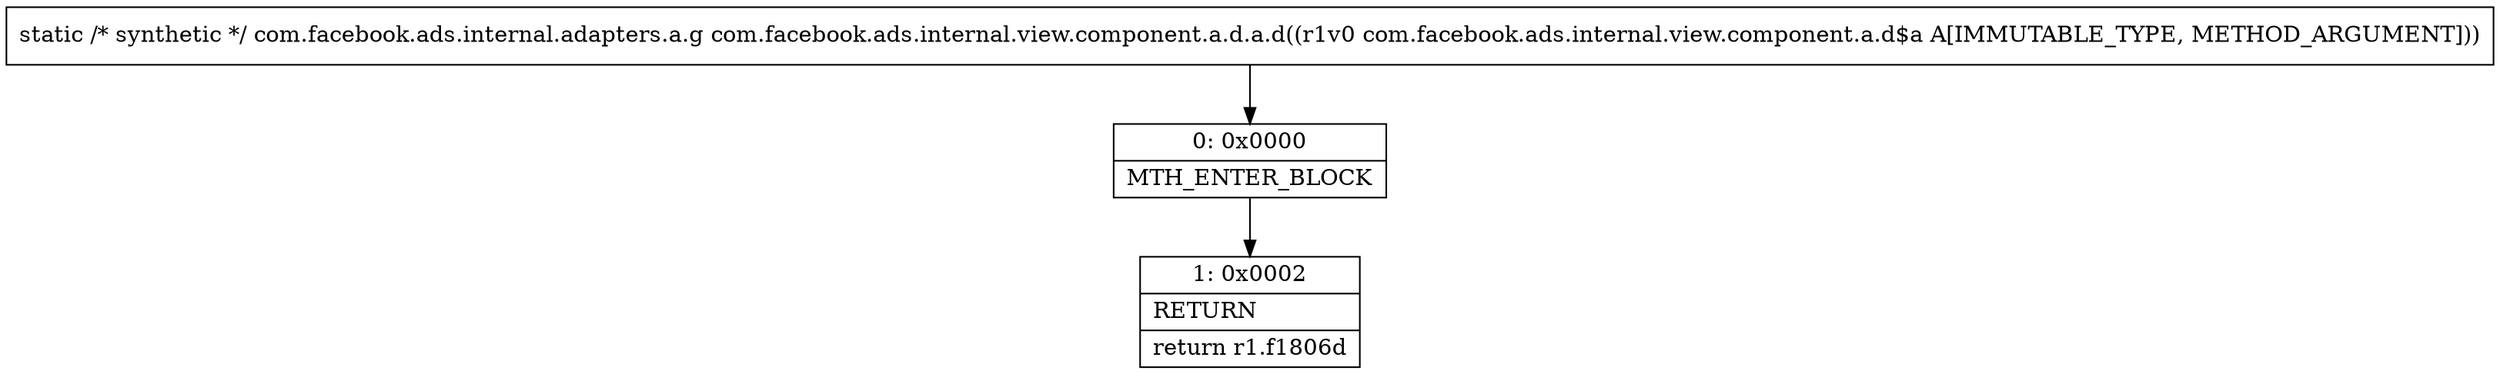 digraph "CFG forcom.facebook.ads.internal.view.component.a.d.a.d(Lcom\/facebook\/ads\/internal\/view\/component\/a\/d$a;)Lcom\/facebook\/ads\/internal\/adapters\/a\/g;" {
Node_0 [shape=record,label="{0\:\ 0x0000|MTH_ENTER_BLOCK\l}"];
Node_1 [shape=record,label="{1\:\ 0x0002|RETURN\l|return r1.f1806d\l}"];
MethodNode[shape=record,label="{static \/* synthetic *\/ com.facebook.ads.internal.adapters.a.g com.facebook.ads.internal.view.component.a.d.a.d((r1v0 com.facebook.ads.internal.view.component.a.d$a A[IMMUTABLE_TYPE, METHOD_ARGUMENT])) }"];
MethodNode -> Node_0;
Node_0 -> Node_1;
}

